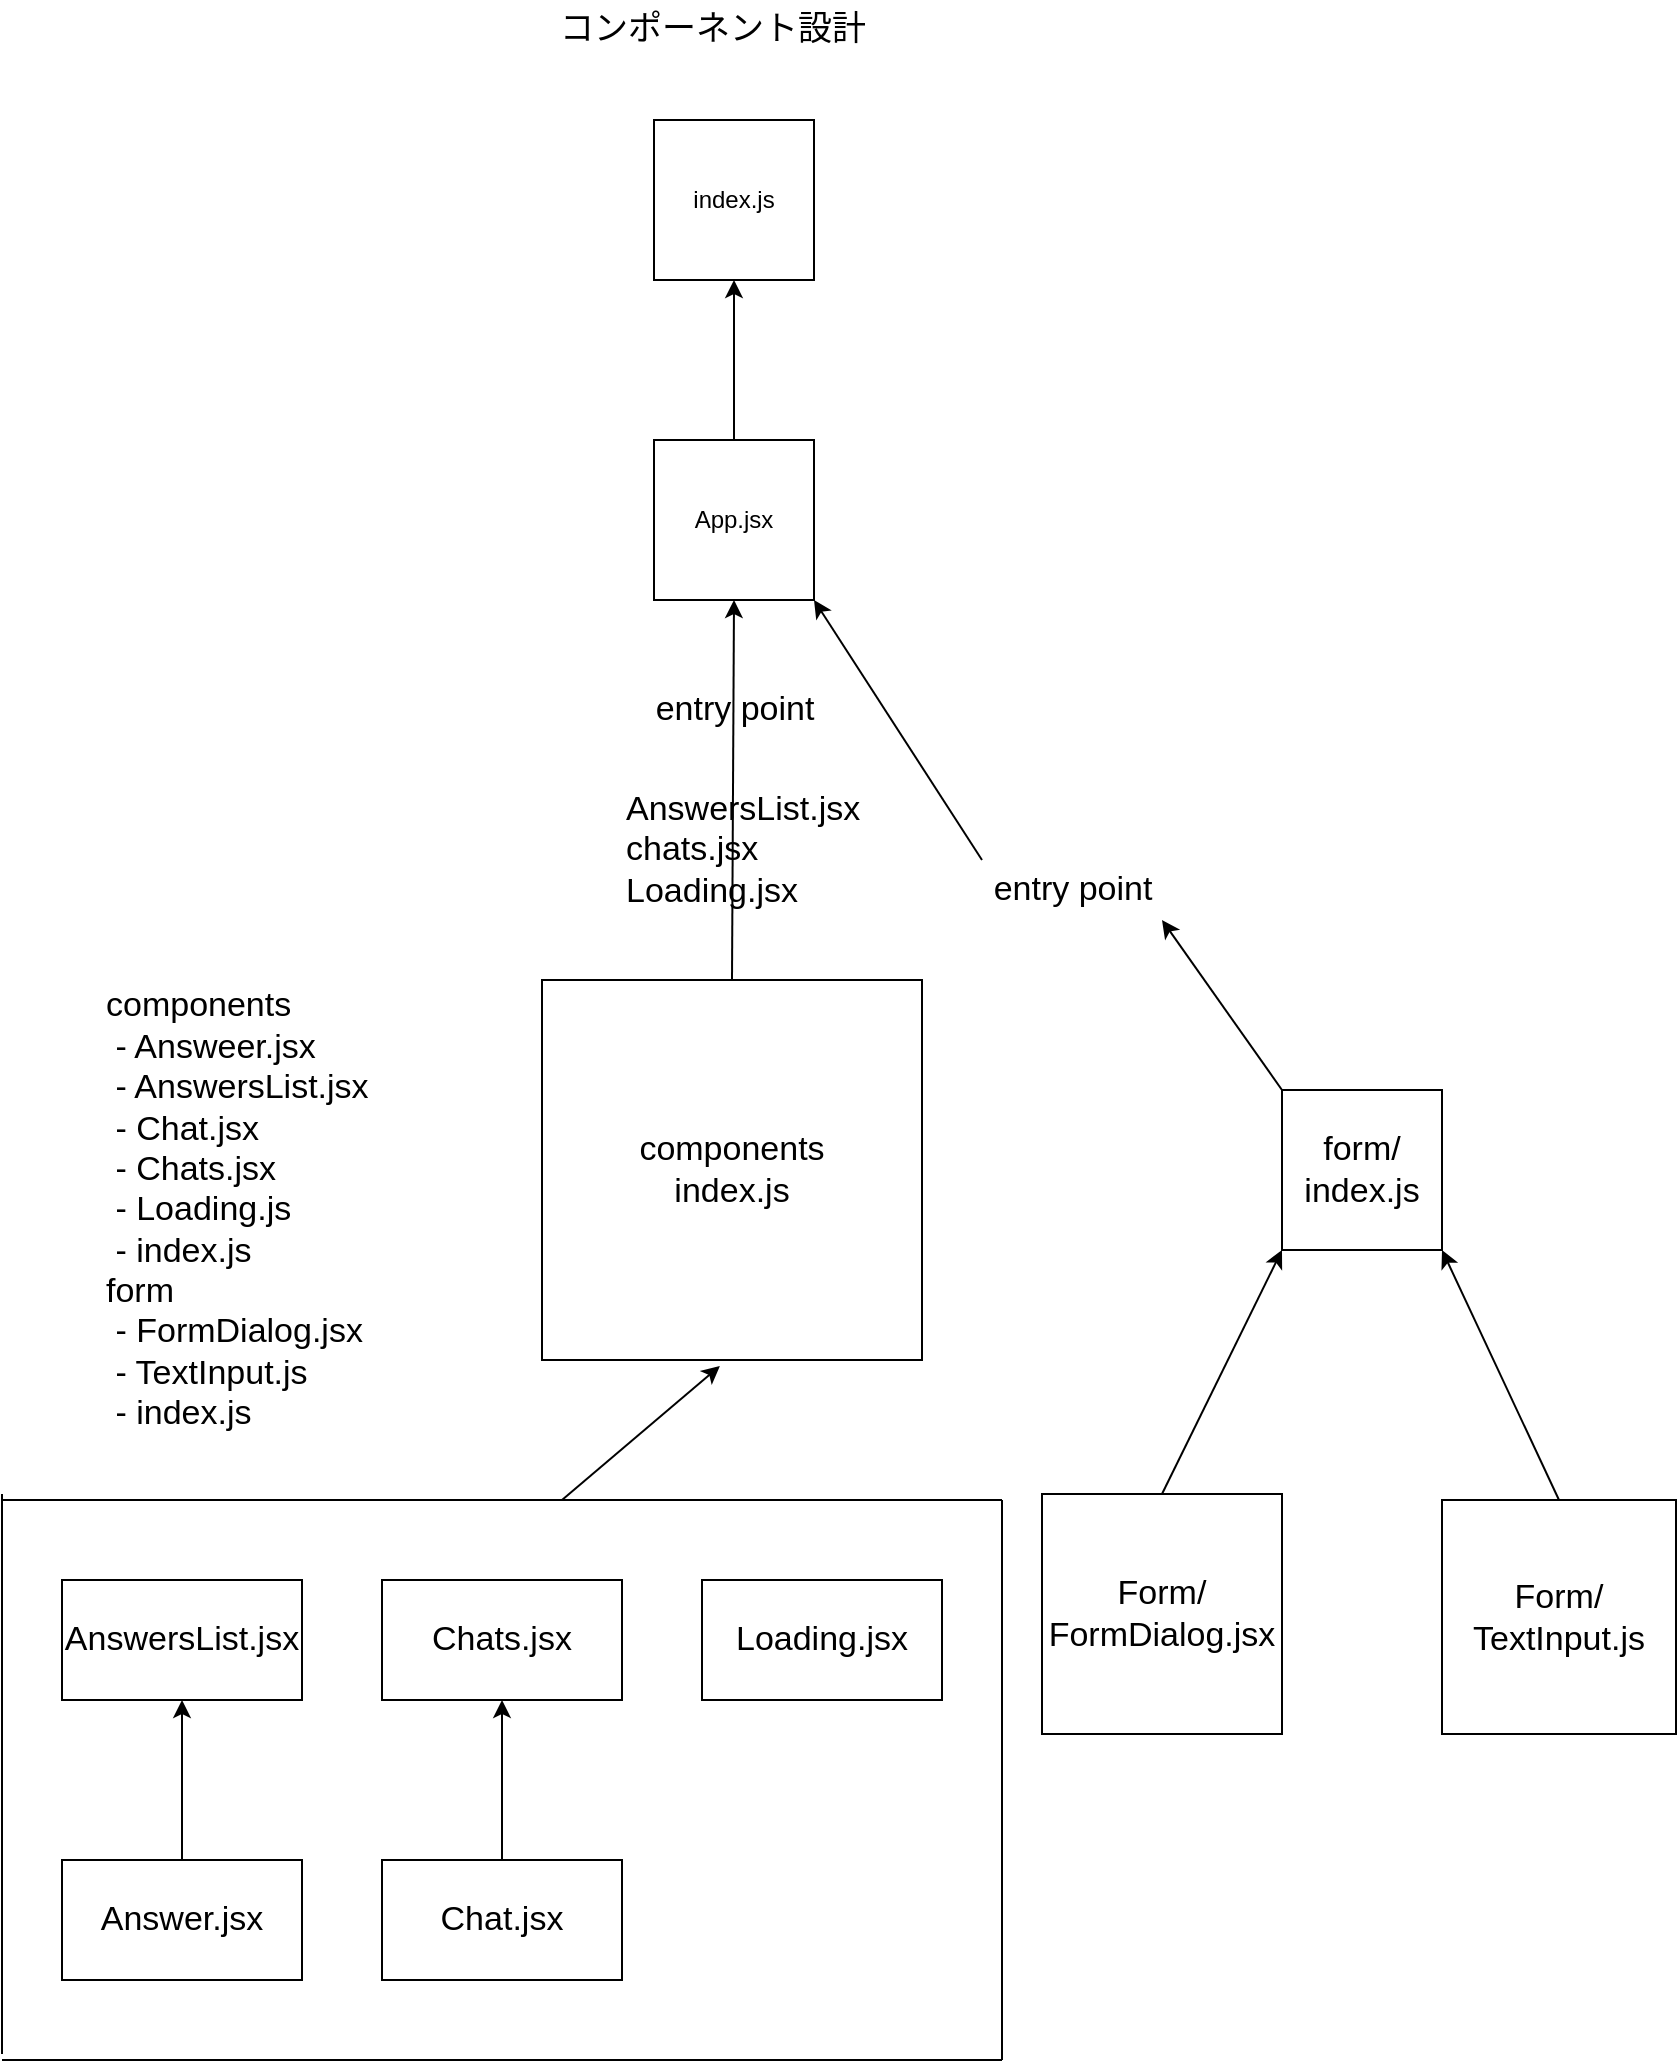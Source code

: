 <mxfile version="13.1.3">
    <diagram id="6hGFLwfOUW9BJ-s0fimq" name="Page-1">
        <mxGraphModel dx="871" dy="1398" grid="1" gridSize="10" guides="1" tooltips="1" connect="1" arrows="1" fold="1" page="1" pageScale="1" pageWidth="827" pageHeight="1169" math="0" shadow="0">
            <root>
                <mxCell id="0"/>
                <mxCell id="1" parent="0"/>
                <mxCell id="55" value="" style="edgeStyle=orthogonalEdgeStyle;rounded=0;orthogonalLoop=1;jettySize=auto;html=1;fontSize=17;" parent="1" source="2" target="54" edge="1">
                    <mxGeometry relative="1" as="geometry"/>
                </mxCell>
                <mxCell id="2" value="App.jsx" style="whiteSpace=wrap;html=1;aspect=fixed;" parent="1" vertex="1">
                    <mxGeometry x="366" y="230" width="80" height="80" as="geometry"/>
                </mxCell>
                <mxCell id="54" value="index.js" style="whiteSpace=wrap;html=1;aspect=fixed;" parent="1" vertex="1">
                    <mxGeometry x="366" y="70" width="80" height="80" as="geometry"/>
                </mxCell>
                <mxCell id="8" value="&lt;font style=&quot;font-size: 17px&quot;&gt;components&lt;br&gt;index.js&lt;/font&gt;" style="whiteSpace=wrap;html=1;aspect=fixed;" parent="1" vertex="1">
                    <mxGeometry x="310" y="500" width="190" height="190" as="geometry"/>
                </mxCell>
                <mxCell id="3" value="コンポーネント設計" style="text;html=1;align=center;verticalAlign=middle;resizable=0;points=[];autosize=1;fontSize=17;" parent="1" vertex="1">
                    <mxGeometry x="310" y="10" width="170" height="30" as="geometry"/>
                </mxCell>
                <mxCell id="22" value="entry point" style="text;html=1;align=center;verticalAlign=middle;resizable=0;points=[];autosize=1;fontSize=17;" parent="1" vertex="1">
                    <mxGeometry x="361" y="350" width="90" height="30" as="geometry"/>
                </mxCell>
                <mxCell id="25" value="form/&lt;br&gt;index.js" style="whiteSpace=wrap;html=1;aspect=fixed;fontSize=17;align=center;" parent="1" vertex="1">
                    <mxGeometry x="680" y="555" width="80" height="80" as="geometry"/>
                </mxCell>
                <mxCell id="30" value="Form/&lt;br&gt;FormDialog.jsx" style="whiteSpace=wrap;html=1;aspect=fixed;fontSize=17;align=center;" parent="1" vertex="1">
                    <mxGeometry x="560" y="757" width="120" height="120" as="geometry"/>
                </mxCell>
                <mxCell id="31" value="Form/&lt;br&gt;TextInput.js" style="whiteSpace=wrap;html=1;aspect=fixed;fontSize=17;align=center;" parent="1" vertex="1">
                    <mxGeometry x="760" y="760" width="117" height="117" as="geometry"/>
                </mxCell>
                <mxCell id="36" value="" style="endArrow=classic;html=1;fontSize=17;entryX=0;entryY=1;entryDx=0;entryDy=0;exitX=0.5;exitY=0;exitDx=0;exitDy=0;" parent="1" source="30" target="25" edge="1">
                    <mxGeometry width="50" height="50" relative="1" as="geometry">
                        <mxPoint x="440" y="800" as="sourcePoint"/>
                        <mxPoint x="490" y="750" as="targetPoint"/>
                    </mxGeometry>
                </mxCell>
                <mxCell id="37" value="" style="endArrow=classic;html=1;fontSize=17;entryX=1;entryY=1;entryDx=0;entryDy=0;exitX=0.5;exitY=0;exitDx=0;exitDy=0;" parent="1" source="31" target="25" edge="1">
                    <mxGeometry width="50" height="50" relative="1" as="geometry">
                        <mxPoint x="440" y="800" as="sourcePoint"/>
                        <mxPoint x="490" y="750" as="targetPoint"/>
                    </mxGeometry>
                </mxCell>
                <mxCell id="42" value="Chat.jsx" style="rounded=0;whiteSpace=wrap;html=1;fontSize=17;align=center;" parent="1" vertex="1">
                    <mxGeometry x="230" y="940" width="120" height="60" as="geometry"/>
                </mxCell>
                <mxCell id="43" value="components&lt;br&gt;&amp;nbsp;- Answeer.jsx&lt;br&gt;&amp;nbsp;- AnswersList.jsx&lt;br&gt;&amp;nbsp;- Chat.jsx&lt;br&gt;&amp;nbsp;- Chats.jsx&lt;br&gt;&amp;nbsp;- Loading.js&lt;br&gt;&amp;nbsp;- index.js&lt;br&gt;form&lt;br&gt;&amp;nbsp;- FormDialog.jsx&lt;br&gt;&amp;nbsp;- TextInput.js&lt;br&gt;&amp;nbsp;- index.js" style="text;html=1;align=left;verticalAlign=middle;resizable=0;points=[];autosize=1;fontSize=17;" parent="1" vertex="1">
                    <mxGeometry x="90" y="500" width="150" height="230" as="geometry"/>
                </mxCell>
                <mxCell id="44" value="Answer.jsx" style="rounded=0;whiteSpace=wrap;html=1;fontSize=17;align=center;" parent="1" vertex="1">
                    <mxGeometry x="70" y="940" width="120" height="60" as="geometry"/>
                </mxCell>
                <mxCell id="45" value="AnswersList.jsx" style="rounded=0;whiteSpace=wrap;html=1;fontSize=17;align=center;" parent="1" vertex="1">
                    <mxGeometry x="70" y="800" width="120" height="60" as="geometry"/>
                </mxCell>
                <mxCell id="46" value="Loading.jsx" style="rounded=0;whiteSpace=wrap;html=1;fontSize=17;align=center;" parent="1" vertex="1">
                    <mxGeometry x="390" y="800" width="120" height="60" as="geometry"/>
                </mxCell>
                <mxCell id="47" value="Chats.jsx" style="rounded=0;whiteSpace=wrap;html=1;fontSize=17;align=center;" parent="1" vertex="1">
                    <mxGeometry x="230" y="800" width="120" height="60" as="geometry"/>
                </mxCell>
                <mxCell id="48" value="" style="endArrow=classic;html=1;fontSize=17;exitX=0.5;exitY=0;exitDx=0;exitDy=0;entryX=0.5;entryY=1;entryDx=0;entryDy=0;" parent="1" source="44" target="45" edge="1">
                    <mxGeometry width="50" height="50" relative="1" as="geometry">
                        <mxPoint x="400" y="630" as="sourcePoint"/>
                        <mxPoint x="450" y="580" as="targetPoint"/>
                    </mxGeometry>
                </mxCell>
                <mxCell id="49" value="" style="endArrow=classic;html=1;fontSize=17;exitX=0.5;exitY=0;exitDx=0;exitDy=0;entryX=0.5;entryY=1;entryDx=0;entryDy=0;" parent="1" source="42" target="47" edge="1">
                    <mxGeometry width="50" height="50" relative="1" as="geometry">
                        <mxPoint x="400" y="630" as="sourcePoint"/>
                        <mxPoint x="450" y="580" as="targetPoint"/>
                    </mxGeometry>
                </mxCell>
                <mxCell id="52" value="" style="endArrow=classic;html=1;fontSize=17;exitX=0;exitY=0;exitDx=0;exitDy=0;entryX=1;entryY=1;entryDx=0;entryDy=0;" parent="1" source="26" target="2" edge="1">
                    <mxGeometry width="50" height="50" relative="1" as="geometry">
                        <mxPoint x="400" y="600" as="sourcePoint"/>
                        <mxPoint x="450" y="550" as="targetPoint"/>
                    </mxGeometry>
                </mxCell>
                <mxCell id="26" value="entry point" style="text;html=1;align=center;verticalAlign=middle;resizable=0;points=[];autosize=1;fontSize=17;" parent="1" vertex="1">
                    <mxGeometry x="530" y="440" width="90" height="30" as="geometry"/>
                </mxCell>
                <mxCell id="53" value="" style="endArrow=classic;html=1;fontSize=17;exitX=0;exitY=0;exitDx=0;exitDy=0;entryX=1;entryY=1;entryDx=0;entryDy=0;" parent="1" source="25" target="26" edge="1">
                    <mxGeometry width="50" height="50" relative="1" as="geometry">
                        <mxPoint x="680" y="555" as="sourcePoint"/>
                        <mxPoint x="446" y="200" as="targetPoint"/>
                    </mxGeometry>
                </mxCell>
                <mxCell id="56" value="" style="endArrow=none;html=1;fontSize=17;" parent="1" edge="1">
                    <mxGeometry width="50" height="50" relative="1" as="geometry">
                        <mxPoint x="40" y="760" as="sourcePoint"/>
                        <mxPoint x="540" y="760" as="targetPoint"/>
                    </mxGeometry>
                </mxCell>
                <mxCell id="57" value="" style="endArrow=classic;html=1;fontSize=17;entryX=0.468;entryY=1.016;entryDx=0;entryDy=0;entryPerimeter=0;" parent="1" target="8" edge="1">
                    <mxGeometry width="50" height="50" relative="1" as="geometry">
                        <mxPoint x="320" y="760" as="sourcePoint"/>
                        <mxPoint x="450" y="460" as="targetPoint"/>
                    </mxGeometry>
                </mxCell>
                <mxCell id="24" value="AnswersList.jsx&lt;br&gt;chats.jsx&lt;br&gt;Loading.jsx" style="text;html=1;align=left;verticalAlign=middle;resizable=0;points=[];autosize=1;fontSize=17;" parent="1" vertex="1">
                    <mxGeometry x="350" y="400" width="130" height="70" as="geometry"/>
                </mxCell>
                <mxCell id="59" value="" style="endArrow=classic;html=1;fontSize=17;exitX=0.5;exitY=0;exitDx=0;exitDy=0;entryX=0.5;entryY=1;entryDx=0;entryDy=0;" parent="1" source="8" target="2" edge="1">
                    <mxGeometry width="50" height="50" relative="1" as="geometry">
                        <mxPoint x="420" y="520" as="sourcePoint"/>
                        <mxPoint x="470" y="470" as="targetPoint"/>
                    </mxGeometry>
                </mxCell>
                <mxCell id="60" value="" style="endArrow=none;html=1;fontSize=17;" parent="1" edge="1">
                    <mxGeometry width="50" height="50" relative="1" as="geometry">
                        <mxPoint x="40" y="1040" as="sourcePoint"/>
                        <mxPoint x="540" y="1040" as="targetPoint"/>
                    </mxGeometry>
                </mxCell>
                <mxCell id="61" value="" style="endArrow=none;html=1;fontSize=17;" parent="1" edge="1">
                    <mxGeometry width="50" height="50" relative="1" as="geometry">
                        <mxPoint x="40" y="1037" as="sourcePoint"/>
                        <mxPoint x="40" y="757" as="targetPoint"/>
                    </mxGeometry>
                </mxCell>
                <mxCell id="62" value="" style="endArrow=none;html=1;fontSize=17;" parent="1" edge="1">
                    <mxGeometry width="50" height="50" relative="1" as="geometry">
                        <mxPoint x="540" y="1040" as="sourcePoint"/>
                        <mxPoint x="540" y="760" as="targetPoint"/>
                    </mxGeometry>
                </mxCell>
            </root>
        </mxGraphModel>
    </diagram>
</mxfile>